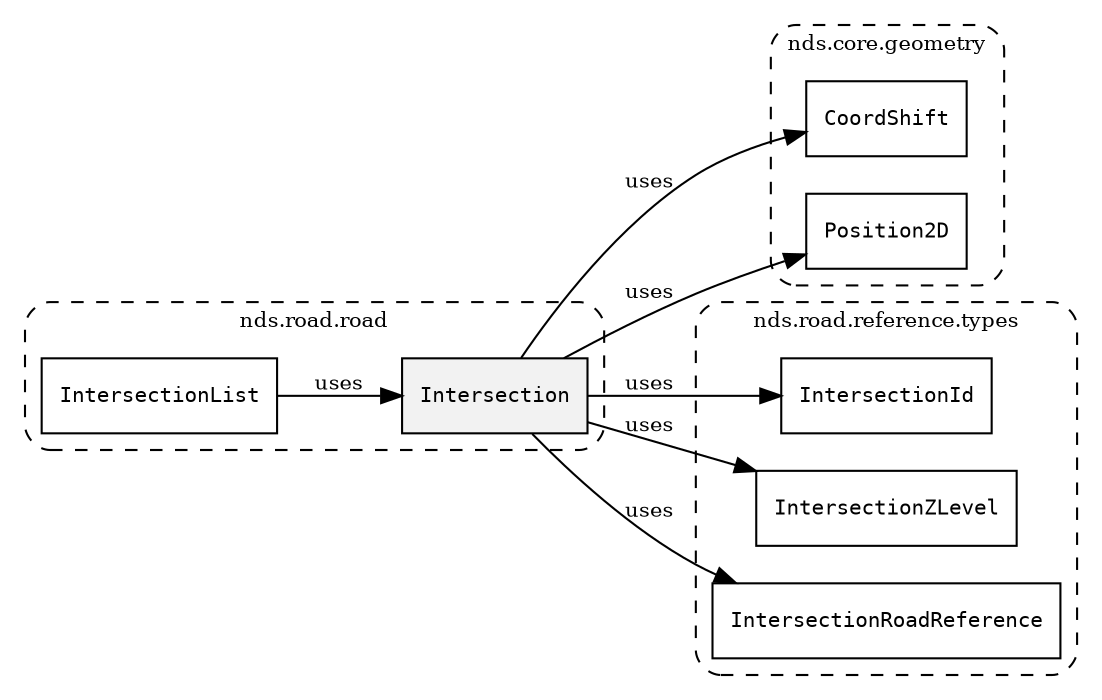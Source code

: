 /**
 * This dot file creates symbol collaboration diagram for Intersection.
 */
digraph ZSERIO
{
    node [shape=box, fontsize=10];
    rankdir="LR";
    fontsize=10;
    tooltip="Intersection collaboration diagram";

    subgraph "cluster_nds.road.road"
    {
        style="dashed, rounded";
        label="nds.road.road";
        tooltip="Package nds.road.road";
        href="../../../content/packages/nds.road.road.html#Package-nds-road-road";
        target="_parent";

        "Intersection" [style="filled", fillcolor="#0000000D", target="_parent", label=<<font face="monospace"><table align="center" border="0" cellspacing="0" cellpadding="0"><tr><td href="../../../content/packages/nds.road.road.html#Structure-Intersection" title="Structure defined in nds.road.road">Intersection</td></tr></table></font>>];
        "IntersectionList" [target="_parent", label=<<font face="monospace"><table align="center" border="0" cellspacing="0" cellpadding="0"><tr><td href="../../../content/packages/nds.road.road.html#Structure-IntersectionList" title="Structure defined in nds.road.road">IntersectionList</td></tr></table></font>>];
    }

    subgraph "cluster_nds.core.geometry"
    {
        style="dashed, rounded";
        label="nds.core.geometry";
        tooltip="Package nds.core.geometry";
        href="../../../content/packages/nds.core.geometry.html#Package-nds-core-geometry";
        target="_parent";

        "CoordShift" [target="_parent", label=<<font face="monospace"><table align="center" border="0" cellspacing="0" cellpadding="0"><tr><td href="../../../content/packages/nds.core.geometry.html#Subtype-CoordShift" title="Subtype defined in nds.core.geometry">CoordShift</td></tr></table></font>>];
        "Position2D" [target="_parent", label=<<font face="monospace"><table align="center" border="0" cellspacing="0" cellpadding="0"><tr><td href="../../../content/packages/nds.core.geometry.html#Structure-Position2D" title="Structure defined in nds.core.geometry">Position2D</td></tr></table></font>>];
    }

    subgraph "cluster_nds.road.reference.types"
    {
        style="dashed, rounded";
        label="nds.road.reference.types";
        tooltip="Package nds.road.reference.types";
        href="../../../content/packages/nds.road.reference.types.html#Package-nds-road-reference-types";
        target="_parent";

        "IntersectionId" [target="_parent", label=<<font face="monospace"><table align="center" border="0" cellspacing="0" cellpadding="0"><tr><td href="../../../content/packages/nds.road.reference.types.html#Subtype-IntersectionId" title="Subtype defined in nds.road.reference.types">IntersectionId</td></tr></table></font>>];
        "IntersectionZLevel" [target="_parent", label=<<font face="monospace"><table align="center" border="0" cellspacing="0" cellpadding="0"><tr><td href="../../../content/packages/nds.road.reference.types.html#Subtype-IntersectionZLevel" title="Subtype defined in nds.road.reference.types">IntersectionZLevel</td></tr></table></font>>];
        "IntersectionRoadReference" [target="_parent", label=<<font face="monospace"><table align="center" border="0" cellspacing="0" cellpadding="0"><tr><td href="../../../content/packages/nds.road.reference.types.html#Structure-IntersectionRoadReference" title="Structure defined in nds.road.reference.types">IntersectionRoadReference</td></tr></table></font>>];
    }

    "Intersection" -> "CoordShift" [label="uses", fontsize=10];
    "Intersection" -> "IntersectionId" [label="uses", fontsize=10];
    "Intersection" -> "IntersectionZLevel" [label="uses", fontsize=10];
    "Intersection" -> "Position2D" [label="uses", fontsize=10];
    "Intersection" -> "IntersectionRoadReference" [label="uses", fontsize=10];
    "IntersectionList" -> "Intersection" [label="uses", fontsize=10];
}
